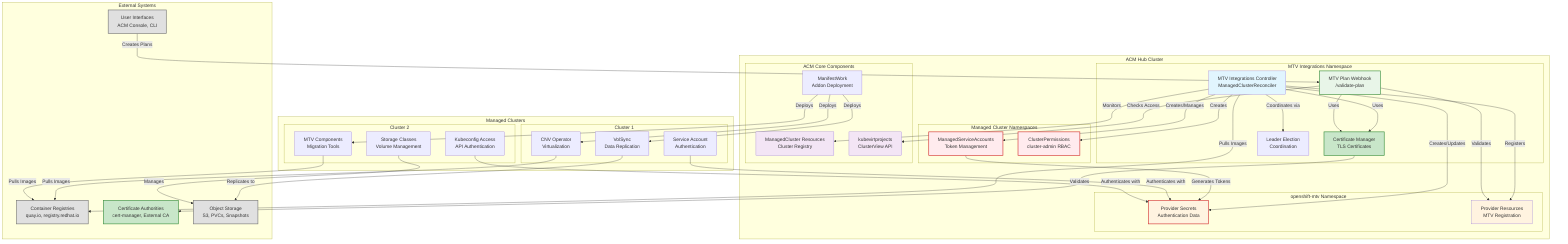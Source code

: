 graph TB
    subgraph "ACM Hub Cluster"
        subgraph "MTV Integrations Namespace"
            A[MTV Integrations Controller<br/>ManagedClusterReconciler]
            B[MTV Plan Webhook<br/>/validate-plan]
            C[Certificate Manager<br/>TLS Certificates]
            D[Leader Election<br/>Coordination]
        end
        
        subgraph "openshift-mtv Namespace"
            E[Provider Secrets<br/>Authentication Data]
            F[Provider Resources<br/>MTV Registration]
        end
        
        subgraph "Managed Cluster Namespaces"
            G[ManagedServiceAccounts<br/>Token Management]
            H[ClusterPermissions<br/>cluster-admin RBAC]
        end
        
        subgraph "ACM Core Components"
            I[ManagedCluster Resources<br/>Cluster Registry]
            J[kubevirtprojects<br/>ClusterView API]
            K[ManifestWork<br/>Addon Deployment]
        end
    end
    
    subgraph "Managed Clusters"
        subgraph "Cluster 1"
            L1[CNV Operator<br/>Virtualization]
            M1[VolSync<br/>Data Replication]
            N1[Service Account<br/>Authentication]
        end
        
        subgraph "Cluster 2"
            L2[MTV Components<br/>Migration Tools]
            M2[Storage Classes<br/>Volume Management]
            N2[Kubeconfig Access<br/>API Authentication]
        end
    end
    
    subgraph "External Systems"
        O[Container Registries<br/>quay.io, registry.redhat.io]
        P[Certificate Authorities<br/>cert-manager, External CA]
        Q[Object Storage<br/>S3, PVCs, Snapshots]
        R[User Interfaces<br/>ACM Console, CLI]
    end
    
    %% Controller Relationships
    A -->|Monitors| I
    A -->|Creates/Manages| G
    A -->|Creates| H
    A -->|Creates/Updates| E
    A -->|Registers| F
    A -->|Uses| C
    A -->|Coordinates via| D
    
    %% Webhook Relationships  
    B -->|Validates| F
    B -->|Checks Access| J
    B -->|Uses| C
    R -->|Creates Plans| B
    
    %% Cross-Cluster Authentication
    G -->|Generates Tokens| E
    N1 -->|Authenticates with| E
    N2 -->|Authenticates with| E
    
    %% Addon Deployment
    K -->|Deploys| L1
    K -->|Deploys| L2
    K -->|Deploys| M1
    
    %% External Dependencies
    A -->|Pulls Images| O
    L1 -->|Pulls Images| O
    L2 -->|Pulls Images| O
    C -->|Validates| P
    M1 -->|Replicates to| Q
    M2 -->|Manages| Q
    
    %% Styling
    style A fill:#e1f5fe
    style B fill:#e8f5e8
    style E fill:#fff3e0
    style F fill:#fff3e0
    style G fill:#ffebee
    style H fill:#ffebee
    style I fill:#f3e5f5
    style J fill:#f3e5f5
    
    %% Security Annotations
    classDef sensitive fill:#ffcdd2,stroke:#d32f2f,stroke-width:2px
    classDef secure fill:#c8e6c9,stroke:#388e3c,stroke-width:2px
    classDef external fill:#e0e0e0,stroke:#757575,stroke-width:2px
    
    class E,G,H sensitive
    class B,C,P secure
    class O,Q,R external